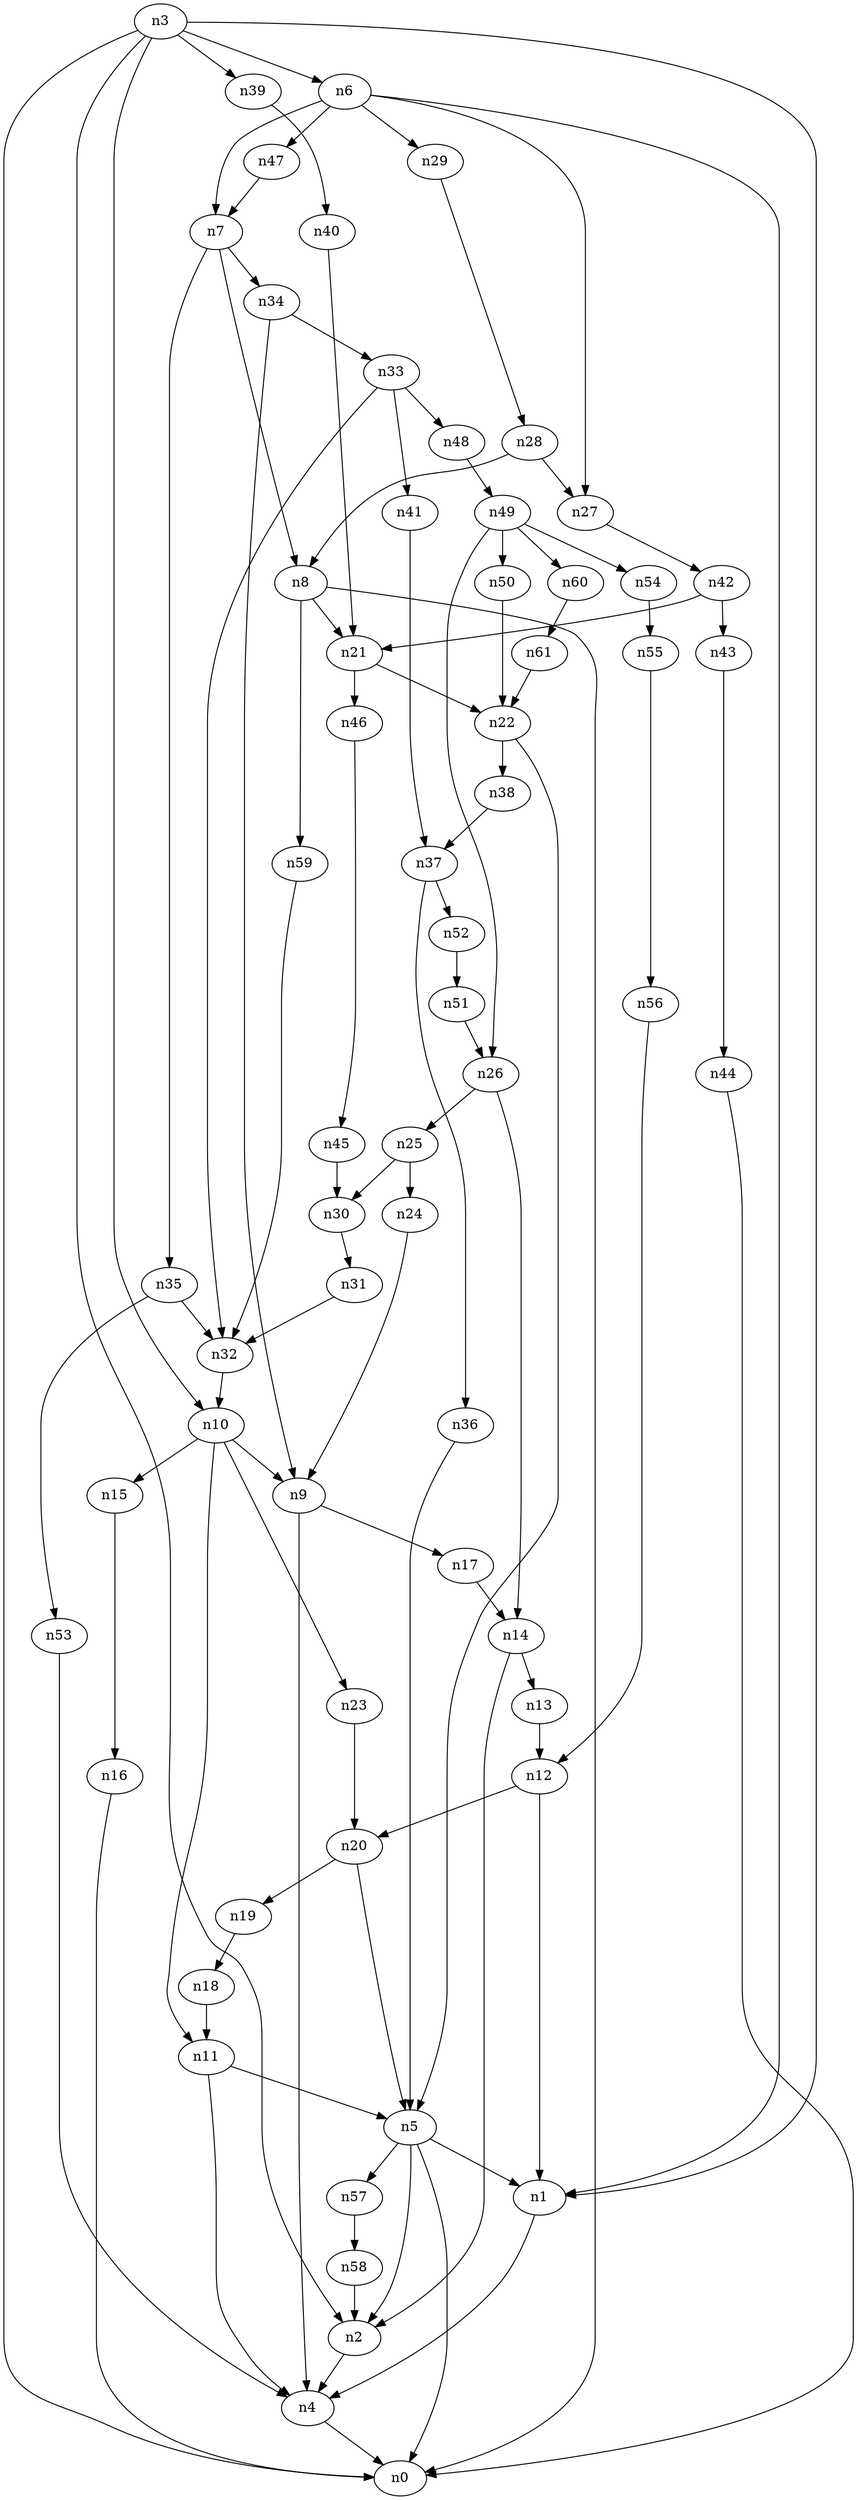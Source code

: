 digraph G {
	n1 -> n4	 [_graphml_id=e4];
	n2 -> n4	 [_graphml_id=e7];
	n3 -> n0	 [_graphml_id=e0];
	n3 -> n1	 [_graphml_id=e3];
	n3 -> n2	 [_graphml_id=e6];
	n3 -> n6	 [_graphml_id=e18];
	n3 -> n10	 [_graphml_id=e15];
	n3 -> n39	 [_graphml_id=e61];
	n4 -> n0	 [_graphml_id=e1];
	n5 -> n0	 [_graphml_id=e2];
	n5 -> n1	 [_graphml_id=e5];
	n5 -> n2	 [_graphml_id=e8];
	n5 -> n57	 [_graphml_id=e91];
	n6 -> n1	 [_graphml_id=e9];
	n6 -> n7	 [_graphml_id=e10];
	n6 -> n27	 [_graphml_id=e42];
	n6 -> n29	 [_graphml_id=e46];
	n6 -> n47	 [_graphml_id=e74];
	n7 -> n8	 [_graphml_id=e11];
	n7 -> n34	 [_graphml_id=e66];
	n7 -> n35	 [_graphml_id=e55];
	n8 -> n0	 [_graphml_id=e12];
	n8 -> n21	 [_graphml_id=e32];
	n8 -> n59	 [_graphml_id=e94];
	n9 -> n4	 [_graphml_id=e13];
	n9 -> n17	 [_graphml_id=e27];
	n10 -> n9	 [_graphml_id=e14];
	n10 -> n11	 [_graphml_id=e37];
	n10 -> n15	 [_graphml_id=e23];
	n10 -> n23	 [_graphml_id=e36];
	n11 -> n4	 [_graphml_id=e16];
	n11 -> n5	 [_graphml_id=e17];
	n12 -> n1	 [_graphml_id=e19];
	n12 -> n20	 [_graphml_id=e31];
	n13 -> n12	 [_graphml_id=e20];
	n14 -> n2	 [_graphml_id=e22];
	n14 -> n13	 [_graphml_id=e21];
	n15 -> n16	 [_graphml_id=e24];
	n16 -> n0	 [_graphml_id=e25];
	n17 -> n14	 [_graphml_id=e26];
	n18 -> n11	 [_graphml_id=e28];
	n19 -> n18	 [_graphml_id=e29];
	n20 -> n5	 [_graphml_id=e47];
	n20 -> n19	 [_graphml_id=e30];
	n21 -> n22	 [_graphml_id=e33];
	n21 -> n46	 [_graphml_id=e73];
	n22 -> n5	 [_graphml_id=e34];
	n22 -> n38	 [_graphml_id=e60];
	n23 -> n20	 [_graphml_id=e35];
	n24 -> n9	 [_graphml_id=e38];
	n25 -> n24	 [_graphml_id=e39];
	n25 -> n30	 [_graphml_id=e48];
	n26 -> n14	 [_graphml_id=e41];
	n26 -> n25	 [_graphml_id=e40];
	n27 -> n42	 [_graphml_id=e76];
	n28 -> n8	 [_graphml_id=e44];
	n28 -> n27	 [_graphml_id=e43];
	n29 -> n28	 [_graphml_id=e45];
	n30 -> n31	 [_graphml_id=e49];
	n31 -> n32	 [_graphml_id=e50];
	n32 -> n10	 [_graphml_id=e51];
	n33 -> n32	 [_graphml_id=e52];
	n33 -> n41	 [_graphml_id=e64];
	n33 -> n48	 [_graphml_id=e77];
	n34 -> n9	 [_graphml_id=e54];
	n34 -> n33	 [_graphml_id=e53];
	n35 -> n32	 [_graphml_id=e56];
	n35 -> n53	 [_graphml_id=e85];
	n36 -> n5	 [_graphml_id=e57];
	n37 -> n36	 [_graphml_id=e58];
	n37 -> n52	 [_graphml_id=e83];
	n38 -> n37	 [_graphml_id=e59];
	n39 -> n40	 [_graphml_id=e62];
	n40 -> n21	 [_graphml_id=e63];
	n41 -> n37	 [_graphml_id=e65];
	n42 -> n21	 [_graphml_id=e67];
	n42 -> n43	 [_graphml_id=e68];
	n43 -> n44	 [_graphml_id=e69];
	n44 -> n0	 [_graphml_id=e70];
	n45 -> n30	 [_graphml_id=e71];
	n46 -> n45	 [_graphml_id=e72];
	n47 -> n7	 [_graphml_id=e75];
	n48 -> n49	 [_graphml_id=e78];
	n49 -> n26	 [_graphml_id=e86];
	n49 -> n50	 [_graphml_id=e79];
	n49 -> n54	 [_graphml_id=e87];
	n49 -> n60	 [_graphml_id=e96];
	n50 -> n22	 [_graphml_id=e80];
	n51 -> n26	 [_graphml_id=e81];
	n52 -> n51	 [_graphml_id=e82];
	n53 -> n4	 [_graphml_id=e84];
	n54 -> n55	 [_graphml_id=e88];
	n55 -> n56	 [_graphml_id=e89];
	n56 -> n12	 [_graphml_id=e90];
	n57 -> n58	 [_graphml_id=e92];
	n58 -> n2	 [_graphml_id=e93];
	n59 -> n32	 [_graphml_id=e95];
	n60 -> n61	 [_graphml_id=e97];
	n61 -> n22	 [_graphml_id=e98];
}
